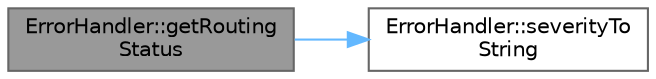 digraph "ErrorHandler::getRoutingStatus"
{
 // LATEX_PDF_SIZE
  bgcolor="transparent";
  edge [fontname=Helvetica,fontsize=10,labelfontname=Helvetica,labelfontsize=10];
  node [fontname=Helvetica,fontsize=10,shape=box,height=0.2,width=0.4];
  rankdir="LR";
  Node1 [id="Node000001",label="ErrorHandler::getRouting\lStatus",height=0.2,width=0.4,color="gray40", fillcolor="grey60", style="filled", fontcolor="black",tooltip="Get the current message routing configuration status."];
  Node1 -> Node2 [id="edge1_Node000001_Node000002",color="steelblue1",style="solid",tooltip=" "];
  Node2 [id="Node000002",label="ErrorHandler::severityTo\lString",height=0.2,width=0.4,color="grey40", fillcolor="white", style="filled",URL="$class_error_handler.html#a28e4c666c764f31533832edde5d8e014",tooltip="Convert severity level to string."];
}
